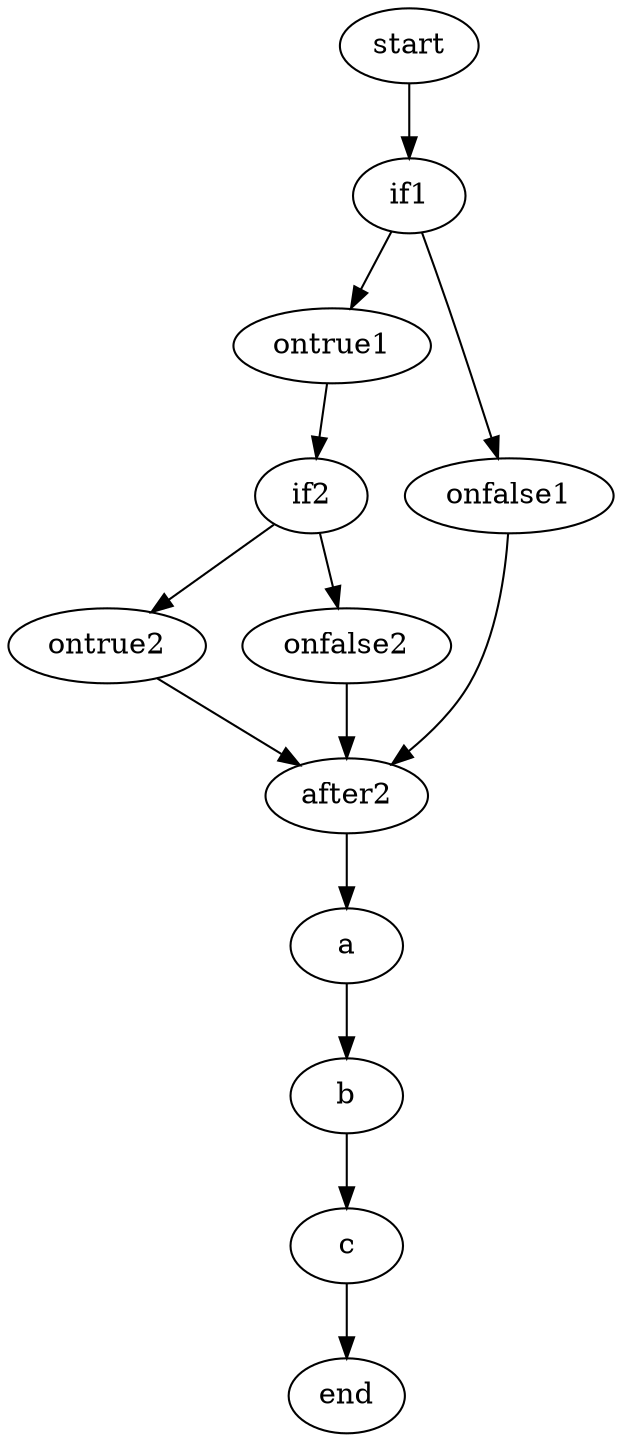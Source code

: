 digraph ifif {
start->if1;
if1->ontrue1->if2;
if1->onfalse1->after2;

if2->ontrue2->after2;
if2->onfalse2->after2;




after2-> a->b->c->end;
}